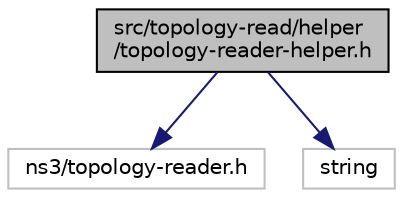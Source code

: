 digraph "src/topology-read/helper/topology-reader-helper.h"
{
 // LATEX_PDF_SIZE
  edge [fontname="Helvetica",fontsize="10",labelfontname="Helvetica",labelfontsize="10"];
  node [fontname="Helvetica",fontsize="10",shape=record];
  Node1 [label="src/topology-read/helper\l/topology-reader-helper.h",height=0.2,width=0.4,color="black", fillcolor="grey75", style="filled", fontcolor="black",tooltip="ns3::TopologyHelper declaration."];
  Node1 -> Node2 [color="midnightblue",fontsize="10",style="solid",fontname="Helvetica"];
  Node2 [label="ns3/topology-reader.h",height=0.2,width=0.4,color="grey75", fillcolor="white", style="filled",tooltip=" "];
  Node1 -> Node3 [color="midnightblue",fontsize="10",style="solid",fontname="Helvetica"];
  Node3 [label="string",height=0.2,width=0.4,color="grey75", fillcolor="white", style="filled",tooltip=" "];
}

